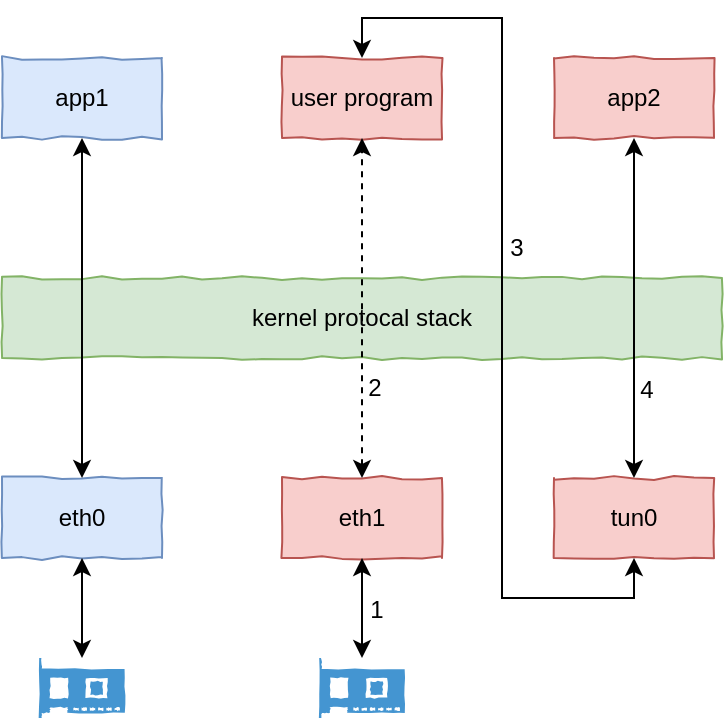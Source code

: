 <mxfile version="20.5.2" type="github">
  <diagram id="Imm6RlBQTcU_sDwAdbRj" name="Page-1">
    <mxGraphModel dx="1214" dy="676" grid="1" gridSize="10" guides="1" tooltips="1" connect="1" arrows="1" fold="1" page="1" pageScale="1" pageWidth="850" pageHeight="1100" math="0" shadow="0">
      <root>
        <mxCell id="0" />
        <mxCell id="1" parent="0" />
        <mxCell id="QAS7FAwJ0gN49UtU_o3m-1" value="eth0" style="rounded=0;whiteSpace=wrap;html=1;fillColor=#dae8fc;strokeColor=#6c8ebf;comic=1;" parent="1" vertex="1">
          <mxGeometry x="180" y="380" width="80" height="40" as="geometry" />
        </mxCell>
        <mxCell id="QAS7FAwJ0gN49UtU_o3m-2" value="tun0" style="rounded=0;whiteSpace=wrap;html=1;fillColor=#f8cecc;strokeColor=#b85450;comic=1;" parent="1" vertex="1">
          <mxGeometry x="456" y="380" width="80" height="40" as="geometry" />
        </mxCell>
        <mxCell id="QAS7FAwJ0gN49UtU_o3m-3" value="kernel protocal stack" style="rounded=0;whiteSpace=wrap;html=1;fillColor=#d5e8d4;strokeColor=#82b366;comic=1;" parent="1" vertex="1">
          <mxGeometry x="180" y="280" width="360" height="40" as="geometry" />
        </mxCell>
        <mxCell id="QAS7FAwJ0gN49UtU_o3m-6" value="app1" style="rounded=0;whiteSpace=wrap;html=1;fillColor=#dae8fc;strokeColor=#6c8ebf;comic=1;" parent="1" vertex="1">
          <mxGeometry x="180" y="170" width="80" height="40" as="geometry" />
        </mxCell>
        <mxCell id="QAS7FAwJ0gN49UtU_o3m-7" value="app2" style="rounded=0;whiteSpace=wrap;html=1;fillColor=#f8cecc;strokeColor=#b85450;comic=1;" parent="1" vertex="1">
          <mxGeometry x="456" y="170" width="80" height="40" as="geometry" />
        </mxCell>
        <mxCell id="QAS7FAwJ0gN49UtU_o3m-8" value="" style="pointerEvents=1;shadow=0;dashed=0;html=1;strokeColor=none;fillColor=#4495D1;labelPosition=center;verticalLabelPosition=bottom;verticalAlign=top;align=center;outlineConnect=0;shape=mxgraph.veeam.2d.network_card;comic=1;" parent="1" vertex="1">
          <mxGeometry x="198.6" y="470" width="42.8" height="30" as="geometry" />
        </mxCell>
        <mxCell id="QAS7FAwJ0gN49UtU_o3m-9" value="user program" style="rounded=0;whiteSpace=wrap;html=1;fillColor=#f8cecc;strokeColor=#b85450;comic=1;" parent="1" vertex="1">
          <mxGeometry x="320" y="170" width="80" height="40" as="geometry" />
        </mxCell>
        <mxCell id="QAS7FAwJ0gN49UtU_o3m-10" value="" style="pointerEvents=1;shadow=0;dashed=0;html=1;strokeColor=none;fillColor=#4495D1;labelPosition=center;verticalLabelPosition=bottom;verticalAlign=top;align=center;outlineConnect=0;shape=mxgraph.veeam.2d.network_card;comic=1;" parent="1" vertex="1">
          <mxGeometry x="338.6" y="470" width="42.8" height="30" as="geometry" />
        </mxCell>
        <mxCell id="QAS7FAwJ0gN49UtU_o3m-11" value="eth1" style="rounded=0;whiteSpace=wrap;html=1;fillColor=#f8cecc;strokeColor=#b85450;comic=1;" parent="1" vertex="1">
          <mxGeometry x="320" y="380" width="80" height="40" as="geometry" />
        </mxCell>
        <mxCell id="QAS7FAwJ0gN49UtU_o3m-12" value="" style="endArrow=classic;startArrow=classic;html=1;rounded=0;entryX=0.5;entryY=1;entryDx=0;entryDy=0;" parent="1" source="QAS7FAwJ0gN49UtU_o3m-8" target="QAS7FAwJ0gN49UtU_o3m-1" edge="1">
          <mxGeometry width="50" height="50" relative="1" as="geometry">
            <mxPoint x="60" y="490" as="sourcePoint" />
            <mxPoint x="110" y="440" as="targetPoint" />
          </mxGeometry>
        </mxCell>
        <mxCell id="QAS7FAwJ0gN49UtU_o3m-14" value="" style="endArrow=classic;startArrow=classic;html=1;rounded=0;entryX=0.5;entryY=1;entryDx=0;entryDy=0;exitX=0.5;exitY=0;exitDx=0;exitDy=0;" parent="1" source="QAS7FAwJ0gN49UtU_o3m-1" target="QAS7FAwJ0gN49UtU_o3m-6" edge="1">
          <mxGeometry width="50" height="50" relative="1" as="geometry">
            <mxPoint x="150" y="580" as="sourcePoint" />
            <mxPoint x="200" y="530" as="targetPoint" />
          </mxGeometry>
        </mxCell>
        <mxCell id="QAS7FAwJ0gN49UtU_o3m-16" value="" style="endArrow=classic;startArrow=classic;html=1;rounded=0;entryX=0.5;entryY=1;entryDx=0;entryDy=0;exitX=0.5;exitY=0;exitDx=0;exitDy=0;dashed=1;" parent="1" source="QAS7FAwJ0gN49UtU_o3m-11" target="QAS7FAwJ0gN49UtU_o3m-9" edge="1">
          <mxGeometry width="50" height="50" relative="1" as="geometry">
            <mxPoint x="290" y="610" as="sourcePoint" />
            <mxPoint x="340" y="560" as="targetPoint" />
          </mxGeometry>
        </mxCell>
        <mxCell id="QAS7FAwJ0gN49UtU_o3m-17" value="" style="endArrow=classic;startArrow=classic;html=1;rounded=0;strokeColor=#000000;exitX=0.5;exitY=1;exitDx=0;exitDy=0;entryX=0.5;entryY=0;entryDx=0;entryDy=0;" parent="1" source="QAS7FAwJ0gN49UtU_o3m-2" target="QAS7FAwJ0gN49UtU_o3m-9" edge="1">
          <mxGeometry width="50" height="50" relative="1" as="geometry">
            <mxPoint x="440" y="610" as="sourcePoint" />
            <mxPoint x="360" y="210" as="targetPoint" />
            <Array as="points">
              <mxPoint x="496" y="440" />
              <mxPoint x="430" y="440" />
              <mxPoint x="430" y="150" />
              <mxPoint x="400" y="150" />
              <mxPoint x="360" y="150" />
            </Array>
          </mxGeometry>
        </mxCell>
        <mxCell id="QAS7FAwJ0gN49UtU_o3m-18" value="" style="endArrow=classic;startArrow=classic;html=1;rounded=0;exitX=0.5;exitY=0;exitDx=0;exitDy=0;entryX=0.5;entryY=1;entryDx=0;entryDy=0;" parent="1" source="QAS7FAwJ0gN49UtU_o3m-2" edge="1" target="QAS7FAwJ0gN49UtU_o3m-7">
          <mxGeometry width="50" height="50" relative="1" as="geometry">
            <mxPoint x="370" y="370" as="sourcePoint" />
            <mxPoint x="480" y="240" as="targetPoint" />
          </mxGeometry>
        </mxCell>
        <mxCell id="QAS7FAwJ0gN49UtU_o3m-20" value="" style="endArrow=classic;startArrow=classic;html=1;rounded=0;entryX=0.5;entryY=1;entryDx=0;entryDy=0;" parent="1" target="QAS7FAwJ0gN49UtU_o3m-11" edge="1" source="QAS7FAwJ0gN49UtU_o3m-10">
          <mxGeometry width="50" height="50" relative="1" as="geometry">
            <mxPoint x="360" y="440" as="sourcePoint" />
            <mxPoint x="250" y="410" as="targetPoint" />
          </mxGeometry>
        </mxCell>
        <mxCell id="QAS7FAwJ0gN49UtU_o3m-42" value="1" style="text;html=1;resizable=0;autosize=1;align=center;verticalAlign=middle;points=[];fillColor=none;strokeColor=none;rounded=0;comic=1;" parent="1" vertex="1">
          <mxGeometry x="352.4" y="431" width="30" height="30" as="geometry" />
        </mxCell>
        <mxCell id="QAS7FAwJ0gN49UtU_o3m-43" value="2" style="text;html=1;resizable=0;autosize=1;align=center;verticalAlign=middle;points=[];fillColor=none;strokeColor=none;rounded=0;comic=1;" parent="1" vertex="1">
          <mxGeometry x="351.4" y="320" width="30" height="30" as="geometry" />
        </mxCell>
        <mxCell id="QAS7FAwJ0gN49UtU_o3m-44" value="3" style="text;html=1;resizable=0;autosize=1;align=center;verticalAlign=middle;points=[];fillColor=none;strokeColor=none;rounded=0;comic=1;" parent="1" vertex="1">
          <mxGeometry x="422" y="250" width="30" height="30" as="geometry" />
        </mxCell>
        <mxCell id="QAS7FAwJ0gN49UtU_o3m-45" value="4" style="text;html=1;resizable=0;autosize=1;align=center;verticalAlign=middle;points=[];fillColor=none;strokeColor=none;rounded=0;comic=1;" parent="1" vertex="1">
          <mxGeometry x="487" y="321" width="30" height="30" as="geometry" />
        </mxCell>
      </root>
    </mxGraphModel>
  </diagram>
</mxfile>
